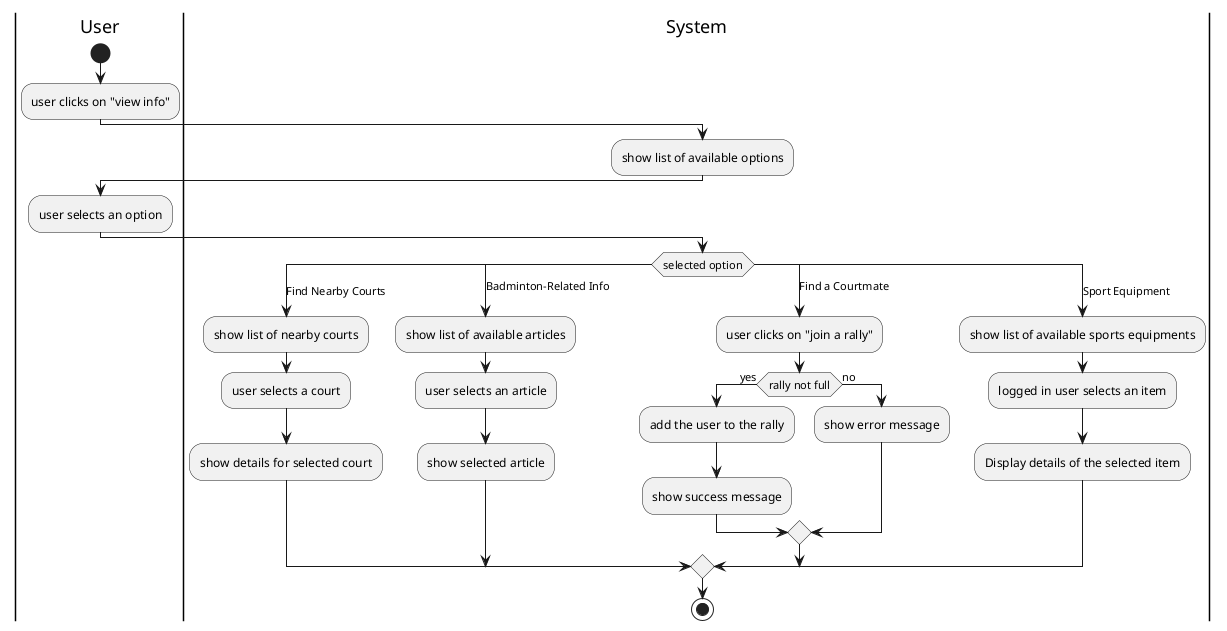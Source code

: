 @startuml
|User|
start
:user clicks on "view info";
|System|
:show list of available options;
|User|
:user selects an option;
|System|
switch (selected option)
  case (Find Nearby Courts)
    :show list of nearby courts;
    :user selects a court;
    :show details for selected court;
  case (Badminton-Related Info)
    :show list of available articles;
    :user selects an article;
    :show selected article;
  case (Find a Courtmate)
    :user clicks on "join a rally";
    if (rally not full) then (yes)
      :add the user to the rally;
      :show success message;
    else (no)
      :show error message;
    endif
  case (Sport Equipment)
    :show list of available sports equipments;
    :logged in user selects an item;
    :Display details of the selected item;
endswitch
stop
@enduml
